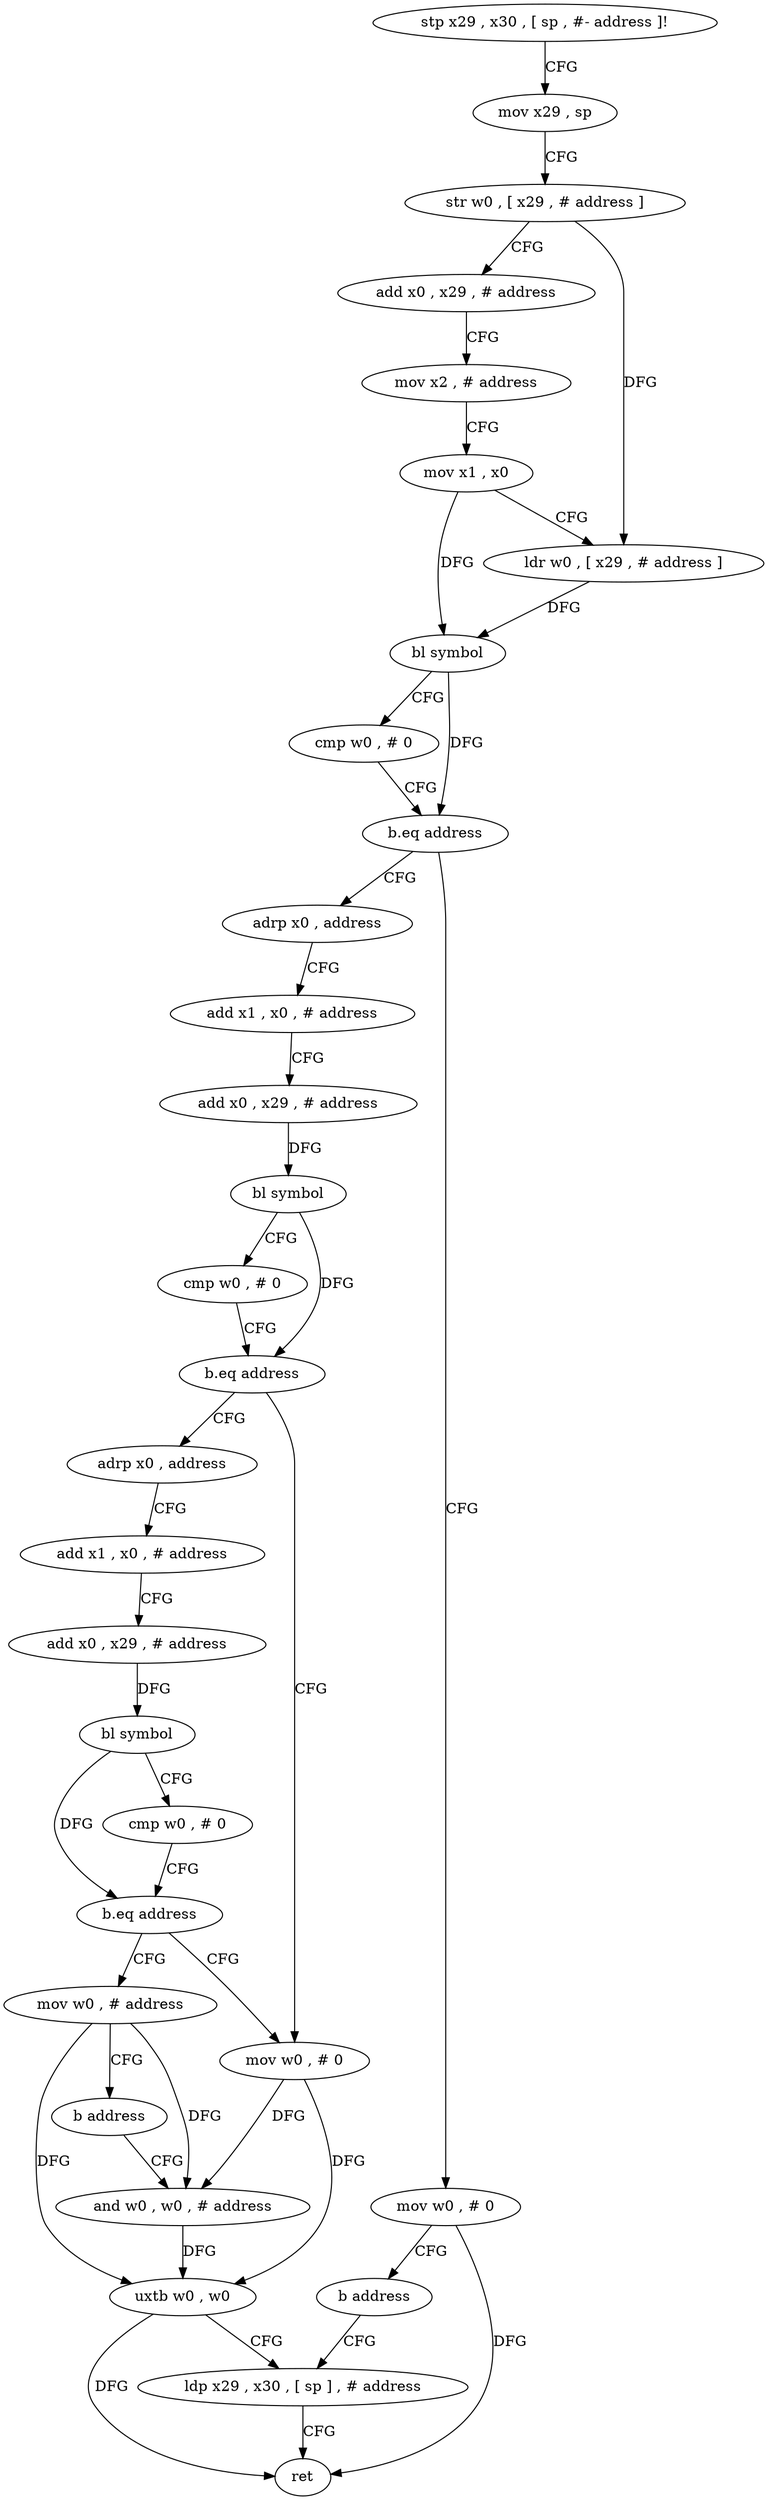 digraph "func" {
"4526296" [label = "stp x29 , x30 , [ sp , #- address ]!" ]
"4526300" [label = "mov x29 , sp" ]
"4526304" [label = "str w0 , [ x29 , # address ]" ]
"4526308" [label = "add x0 , x29 , # address" ]
"4526312" [label = "mov x2 , # address" ]
"4526316" [label = "mov x1 , x0" ]
"4526320" [label = "ldr w0 , [ x29 , # address ]" ]
"4526324" [label = "bl symbol" ]
"4526328" [label = "cmp w0 , # 0" ]
"4526332" [label = "b.eq address" ]
"4526344" [label = "adrp x0 , address" ]
"4526336" [label = "mov w0 , # 0" ]
"4526348" [label = "add x1 , x0 , # address" ]
"4526352" [label = "add x0 , x29 , # address" ]
"4526356" [label = "bl symbol" ]
"4526360" [label = "cmp w0 , # 0" ]
"4526364" [label = "b.eq address" ]
"4526400" [label = "mov w0 , # 0" ]
"4526368" [label = "adrp x0 , address" ]
"4526340" [label = "b address" ]
"4526412" [label = "ldp x29 , x30 , [ sp ] , # address" ]
"4526404" [label = "and w0 , w0 , # address" ]
"4526372" [label = "add x1 , x0 , # address" ]
"4526376" [label = "add x0 , x29 , # address" ]
"4526380" [label = "bl symbol" ]
"4526384" [label = "cmp w0 , # 0" ]
"4526388" [label = "b.eq address" ]
"4526392" [label = "mov w0 , # address" ]
"4526416" [label = "ret" ]
"4526396" [label = "b address" ]
"4526408" [label = "uxtb w0 , w0" ]
"4526296" -> "4526300" [ label = "CFG" ]
"4526300" -> "4526304" [ label = "CFG" ]
"4526304" -> "4526308" [ label = "CFG" ]
"4526304" -> "4526320" [ label = "DFG" ]
"4526308" -> "4526312" [ label = "CFG" ]
"4526312" -> "4526316" [ label = "CFG" ]
"4526316" -> "4526320" [ label = "CFG" ]
"4526316" -> "4526324" [ label = "DFG" ]
"4526320" -> "4526324" [ label = "DFG" ]
"4526324" -> "4526328" [ label = "CFG" ]
"4526324" -> "4526332" [ label = "DFG" ]
"4526328" -> "4526332" [ label = "CFG" ]
"4526332" -> "4526344" [ label = "CFG" ]
"4526332" -> "4526336" [ label = "CFG" ]
"4526344" -> "4526348" [ label = "CFG" ]
"4526336" -> "4526340" [ label = "CFG" ]
"4526336" -> "4526416" [ label = "DFG" ]
"4526348" -> "4526352" [ label = "CFG" ]
"4526352" -> "4526356" [ label = "DFG" ]
"4526356" -> "4526360" [ label = "CFG" ]
"4526356" -> "4526364" [ label = "DFG" ]
"4526360" -> "4526364" [ label = "CFG" ]
"4526364" -> "4526400" [ label = "CFG" ]
"4526364" -> "4526368" [ label = "CFG" ]
"4526400" -> "4526404" [ label = "DFG" ]
"4526400" -> "4526408" [ label = "DFG" ]
"4526368" -> "4526372" [ label = "CFG" ]
"4526340" -> "4526412" [ label = "CFG" ]
"4526412" -> "4526416" [ label = "CFG" ]
"4526404" -> "4526408" [ label = "DFG" ]
"4526372" -> "4526376" [ label = "CFG" ]
"4526376" -> "4526380" [ label = "DFG" ]
"4526380" -> "4526384" [ label = "CFG" ]
"4526380" -> "4526388" [ label = "DFG" ]
"4526384" -> "4526388" [ label = "CFG" ]
"4526388" -> "4526400" [ label = "CFG" ]
"4526388" -> "4526392" [ label = "CFG" ]
"4526392" -> "4526396" [ label = "CFG" ]
"4526392" -> "4526404" [ label = "DFG" ]
"4526392" -> "4526408" [ label = "DFG" ]
"4526396" -> "4526404" [ label = "CFG" ]
"4526408" -> "4526412" [ label = "CFG" ]
"4526408" -> "4526416" [ label = "DFG" ]
}
